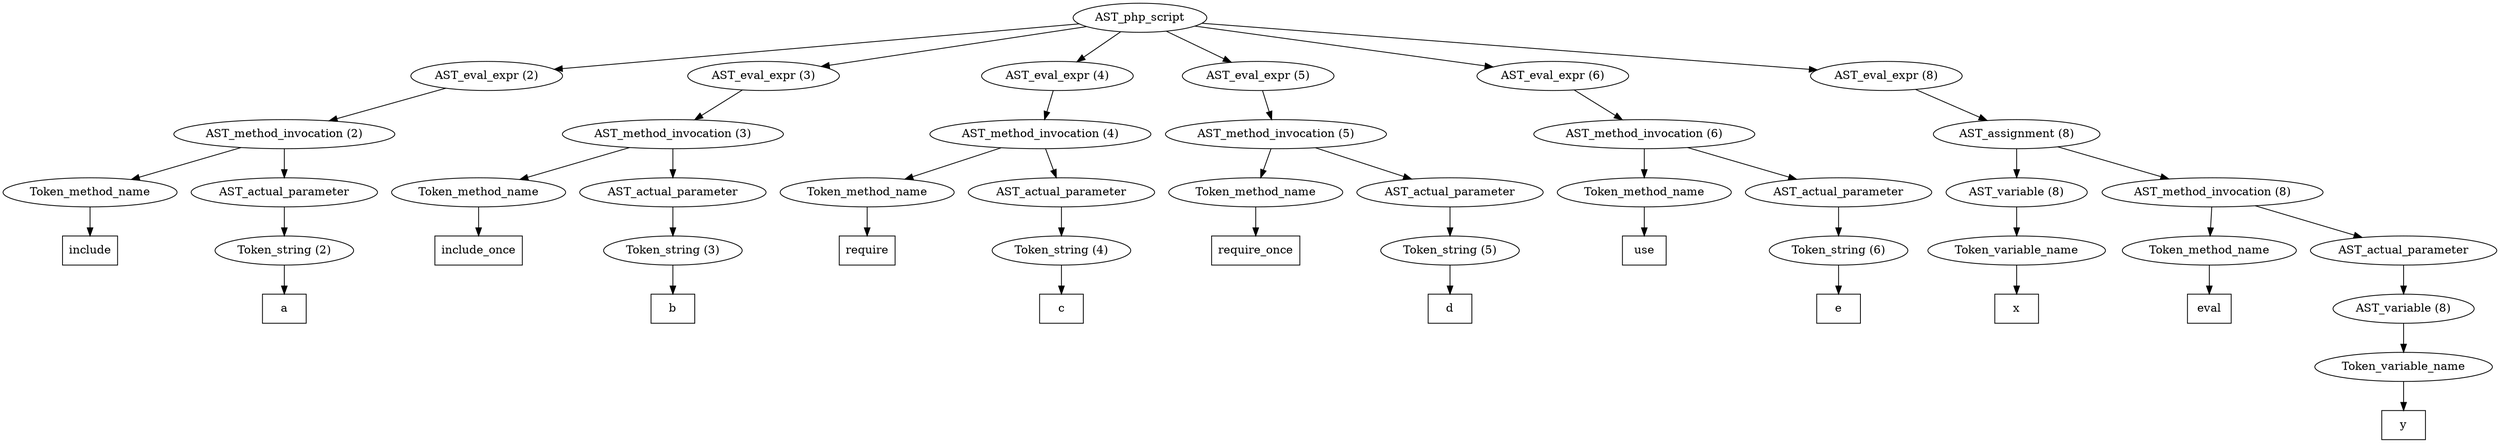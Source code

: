 /*
 * AST in dot format generated by phc -- the PHP compiler
 */

digraph AST {
node_0 [label="AST_php_script"];
node_1 [label="AST_eval_expr (2)"];
node_2 [label="AST_method_invocation (2)"];
node_3 [label="Token_method_name"];
node_4 [label="include", shape=box]
node_3 -> node_4;
node_5 [label="AST_actual_parameter"];
node_6 [label="Token_string (2)"];
node_7 [label="a", shape=box]
node_6 -> node_7;
node_5 -> node_6;
node_2 -> node_5;
node_2 -> node_3;
node_1 -> node_2;
node_8 [label="AST_eval_expr (3)"];
node_9 [label="AST_method_invocation (3)"];
node_10 [label="Token_method_name"];
node_11 [label="include_once", shape=box]
node_10 -> node_11;
node_12 [label="AST_actual_parameter"];
node_13 [label="Token_string (3)"];
node_14 [label="b", shape=box]
node_13 -> node_14;
node_12 -> node_13;
node_9 -> node_12;
node_9 -> node_10;
node_8 -> node_9;
node_15 [label="AST_eval_expr (4)"];
node_16 [label="AST_method_invocation (4)"];
node_17 [label="Token_method_name"];
node_18 [label="require", shape=box]
node_17 -> node_18;
node_19 [label="AST_actual_parameter"];
node_20 [label="Token_string (4)"];
node_21 [label="c", shape=box]
node_20 -> node_21;
node_19 -> node_20;
node_16 -> node_19;
node_16 -> node_17;
node_15 -> node_16;
node_22 [label="AST_eval_expr (5)"];
node_23 [label="AST_method_invocation (5)"];
node_24 [label="Token_method_name"];
node_25 [label="require_once", shape=box]
node_24 -> node_25;
node_26 [label="AST_actual_parameter"];
node_27 [label="Token_string (5)"];
node_28 [label="d", shape=box]
node_27 -> node_28;
node_26 -> node_27;
node_23 -> node_26;
node_23 -> node_24;
node_22 -> node_23;
node_29 [label="AST_eval_expr (6)"];
node_30 [label="AST_method_invocation (6)"];
node_31 [label="Token_method_name"];
node_32 [label="use", shape=box]
node_31 -> node_32;
node_33 [label="AST_actual_parameter"];
node_34 [label="Token_string (6)"];
node_35 [label="e", shape=box]
node_34 -> node_35;
node_33 -> node_34;
node_30 -> node_33;
node_30 -> node_31;
node_29 -> node_30;
node_36 [label="AST_eval_expr (8)"];
node_37 [label="AST_assignment (8)"];
node_38 [label="AST_variable (8)"];
node_39 [label="Token_variable_name"];
node_40 [label="x", shape=box]
node_39 -> node_40;
node_38 -> node_39;
node_41 [label="AST_method_invocation (8)"];
node_42 [label="Token_method_name"];
node_43 [label="eval", shape=box]
node_42 -> node_43;
node_44 [label="AST_actual_parameter"];
node_45 [label="AST_variable (8)"];
node_46 [label="Token_variable_name"];
node_47 [label="y", shape=box]
node_46 -> node_47;
node_45 -> node_46;
node_44 -> node_45;
node_41 -> node_44;
node_41 -> node_42;
node_37 -> node_41;
node_37 -> node_38;
node_36 -> node_37;
node_0 -> node_36;
node_0 -> node_29;
node_0 -> node_22;
node_0 -> node_15;
node_0 -> node_8;
node_0 -> node_1;
}
